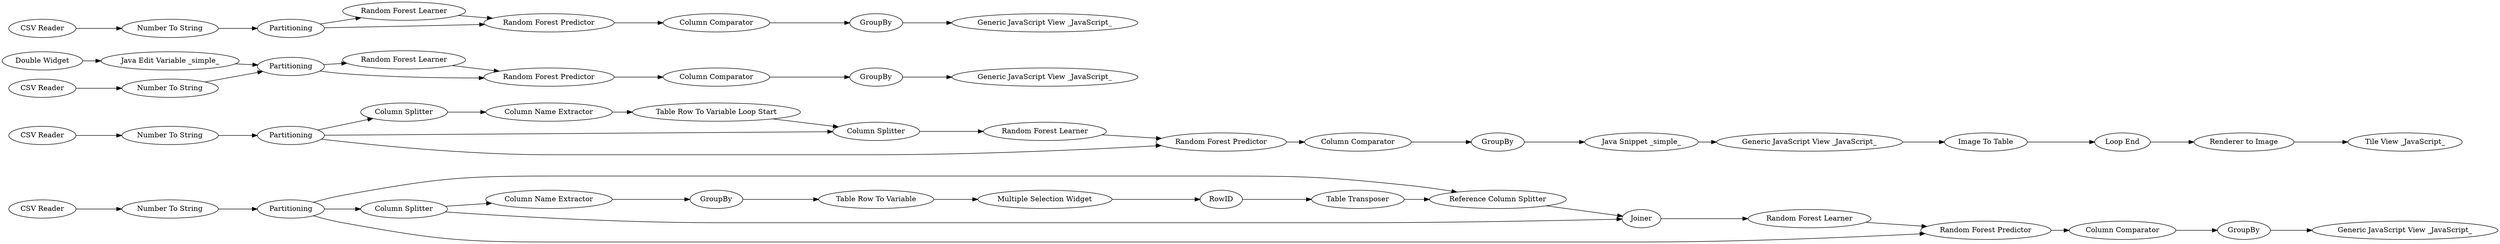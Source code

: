 digraph {
	"-6641480487987513641_598" [label="Random Forest Learner"]
	"-6641480487987513641_609" [label="Reference Column Splitter"]
	"-6641480487987513641_585" [label="Image To Table"]
	"-6641480487987513641_587" [label="Tile View _JavaScript_"]
	"-6641480487987513641_606" [label="Multiple Selection Widget"]
	"-6641480487987513641_621" [label="Number To String"]
	"-6641480487987513641_611" [label="Table Transposer"]
	"-6641480487987513641_565" [label="Generic JavaScript View _JavaScript_"]
	"-6641480487987513641_619" [label="Column Comparator"]
	"-6641480487987513641_5" [label="Random Forest Learner"]
	"-6641480487987513641_590" [label="Column Splitter"]
	"-6641480487987513641_574" [label="Column Splitter"]
	"-6641480487987513641_576" [label="Column Splitter"]
	"-6641480487987513641_578" [label="Random Forest Learner"]
	"-6641480487987513641_1" [label="CSV Reader"]
	"-6641480487987513641_579" [label="Java Snippet _simple_"]
	"-6641480487987513641_607" [label=GroupBy]
	"-6641480487987513641_577" [label="Table Row To Variable Loop Start"]
	"-6641480487987513641_566" [label=Partitioning]
	"-6641480487987513641_600" [label=Partitioning]
	"-6641480487987513641_8" [label=Partitioning]
	"-6641480487987513641_620" [label=GroupBy]
	"-6641480487987513641_614" [label=Partitioning]
	"-6641480487987513641_616" [label="Generic JavaScript View _JavaScript_"]
	"-6641480487987513641_581" [label="Column Comparator"]
	"-6641480487987513641_10" [label="Column Comparator"]
	"-6641480487987513641_580" [label=GroupBy]
	"-6641480487987513641_582" [label="Random Forest Predictor"]
	"-6641480487987513641_569" [label="CSV Reader"]
	"-6641480487987513641_593" [label="Number To String"]
	"-6641480487987513641_623" [label="Java Edit Variable _simple_"]
	"-6641480487987513641_573" [label="Number To String"]
	"-6641480487987513641_586" [label="Renderer to Image"]
	"-6641480487987513641_9" [label="Random Forest Predictor"]
	"-6641480487987513641_583" [label="Loop End"]
	"-6641480487987513641_601" [label="Column Comparator"]
	"-6641480487987513641_617" [label="CSV Reader"]
	"-6641480487987513641_596" [label="Column Name Extractor"]
	"-6641480487987513641_624" [label="Double Widget"]
	"-6641480487987513641_584" [label="Generic JavaScript View _JavaScript_"]
	"-6641480487987513641_612" [label=Joiner]
	"-6641480487987513641_603" [label="CSV Reader"]
	"-6641480487987513641_618" [label="Random Forest Learner"]
	"-6641480487987513641_602" [label=GroupBy]
	"-6641480487987513641_613" [label="Generic JavaScript View _JavaScript_"]
	"-6641480487987513641_615" [label="Random Forest Predictor"]
	"-6641480487987513641_589" [label="Random Forest Predictor"]
	"-6641480487987513641_610" [label=RowID]
	"-6641480487987513641_6" [label="Number To String"]
	"-6641480487987513641_11" [label=GroupBy]
	"-6641480487987513641_608" [label="Table Row To Variable"]
	"-6641480487987513641_575" [label="Column Name Extractor"]
	"-6641480487987513641_582" -> "-6641480487987513641_581"
	"-6641480487987513641_600" -> "-6641480487987513641_589"
	"-6641480487987513641_10" -> "-6641480487987513641_11"
	"-6641480487987513641_566" -> "-6641480487987513641_576"
	"-6641480487987513641_609" -> "-6641480487987513641_612"
	"-6641480487987513641_615" -> "-6641480487987513641_619"
	"-6641480487987513641_600" -> "-6641480487987513641_609"
	"-6641480487987513641_581" -> "-6641480487987513641_580"
	"-6641480487987513641_606" -> "-6641480487987513641_610"
	"-6641480487987513641_617" -> "-6641480487987513641_621"
	"-6641480487987513641_8" -> "-6641480487987513641_5"
	"-6641480487987513641_6" -> "-6641480487987513641_8"
	"-6641480487987513641_618" -> "-6641480487987513641_615"
	"-6641480487987513641_575" -> "-6641480487987513641_577"
	"-6641480487987513641_586" -> "-6641480487987513641_587"
	"-6641480487987513641_566" -> "-6641480487987513641_582"
	"-6641480487987513641_590" -> "-6641480487987513641_596"
	"-6641480487987513641_614" -> "-6641480487987513641_618"
	"-6641480487987513641_574" -> "-6641480487987513641_575"
	"-6641480487987513641_584" -> "-6641480487987513641_585"
	"-6641480487987513641_600" -> "-6641480487987513641_590"
	"-6641480487987513641_577" -> "-6641480487987513641_576"
	"-6641480487987513641_583" -> "-6641480487987513641_586"
	"-6641480487987513641_596" -> "-6641480487987513641_607"
	"-6641480487987513641_598" -> "-6641480487987513641_589"
	"-6641480487987513641_603" -> "-6641480487987513641_593"
	"-6641480487987513641_620" -> "-6641480487987513641_616"
	"-6641480487987513641_590" -> "-6641480487987513641_612"
	"-6641480487987513641_611" -> "-6641480487987513641_609"
	"-6641480487987513641_573" -> "-6641480487987513641_566"
	"-6641480487987513641_576" -> "-6641480487987513641_578"
	"-6641480487987513641_580" -> "-6641480487987513641_579"
	"-6641480487987513641_589" -> "-6641480487987513641_601"
	"-6641480487987513641_5" -> "-6641480487987513641_9"
	"-6641480487987513641_8" -> "-6641480487987513641_9"
	"-6641480487987513641_9" -> "-6641480487987513641_10"
	"-6641480487987513641_619" -> "-6641480487987513641_620"
	"-6641480487987513641_614" -> "-6641480487987513641_615"
	"-6641480487987513641_623" -> "-6641480487987513641_614"
	"-6641480487987513641_578" -> "-6641480487987513641_582"
	"-6641480487987513641_607" -> "-6641480487987513641_608"
	"-6641480487987513641_1" -> "-6641480487987513641_6"
	"-6641480487987513641_569" -> "-6641480487987513641_573"
	"-6641480487987513641_602" -> "-6641480487987513641_613"
	"-6641480487987513641_579" -> "-6641480487987513641_584"
	"-6641480487987513641_593" -> "-6641480487987513641_600"
	"-6641480487987513641_585" -> "-6641480487987513641_583"
	"-6641480487987513641_621" -> "-6641480487987513641_614"
	"-6641480487987513641_610" -> "-6641480487987513641_611"
	"-6641480487987513641_624" -> "-6641480487987513641_623"
	"-6641480487987513641_601" -> "-6641480487987513641_602"
	"-6641480487987513641_11" -> "-6641480487987513641_565"
	"-6641480487987513641_608" -> "-6641480487987513641_606"
	"-6641480487987513641_566" -> "-6641480487987513641_574"
	"-6641480487987513641_612" -> "-6641480487987513641_598"
	rankdir=LR
}
